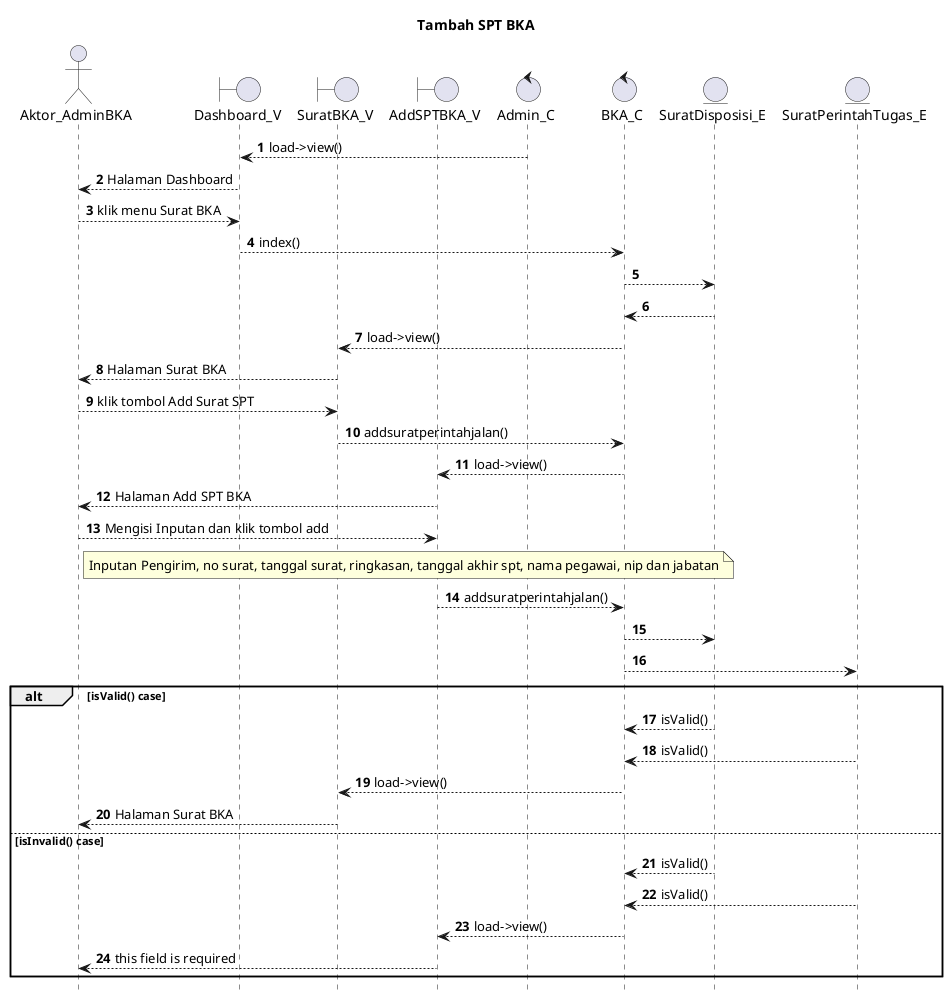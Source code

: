 @startuml

autonumber
hide footbox
title Tambah SPT BKA

Actor Aktor_AdminBKA
boundary Dashboard_V
boundary SuratBKA_V
boundary AddSPTBKA_V
control Admin_C
control BKA_C
Entity SuratDisposisi_E
Entity SuratPerintahTugas_E

Admin_C --> Dashboard_V: load->view()
Dashboard_V --> Aktor_AdminBKA: Halaman Dashboard
Aktor_AdminBKA --> Dashboard_V: klik menu Surat BKA
Dashboard_V --> BKA_C: index()
BKA_C --> SuratDisposisi_E:
    
    SuratDisposisi_E --> BKA_C:
    BKA_C --> SuratBKA_V: load->view()
    SuratBKA_V --> Aktor_AdminBKA: Halaman Surat BKA

Aktor_AdminBKA --> SuratBKA_V: klik tombol Add Surat SPT
SuratBKA_V --> BKA_C: addsuratperintahjalan()
BKA_C --> AddSPTBKA_V: load->view()
AddSPTBKA_V --> Aktor_AdminBKA: Halaman Add SPT BKA

Aktor_AdminBKA --> AddSPTBKA_V: Mengisi Inputan dan klik tombol add
    note right of Aktor_AdminBKA
        Inputan Pengirim, no surat, tanggal surat, ringkasan, tanggal akhir spt, nama pegawai, nip dan jabatan
            end note
AddSPTBKA_V --> BKA_C: addsuratperintahjalan()
BKA_C --> SuratDisposisi_E:
BKA_C --> SuratPerintahTugas_E:

alt isValid() case
    
    SuratDisposisi_E --> BKA_C: isValid()
    SuratPerintahTugas_E --> BKA_C: isValid()
    BKA_C --> SuratBKA_V: load->view()
    SuratBKA_V --> Aktor_AdminBKA: Halaman Surat BKA

else isInvalid() case
    
    SuratDisposisi_E --> BKA_C: isValid()
    SuratPerintahTugas_E --> BKA_C: isValid()
    BKA_C --> AddSPTBKA_V: load->view()
    AddSPTBKA_V --> Aktor_AdminBKA: this field is required

end
@enduml